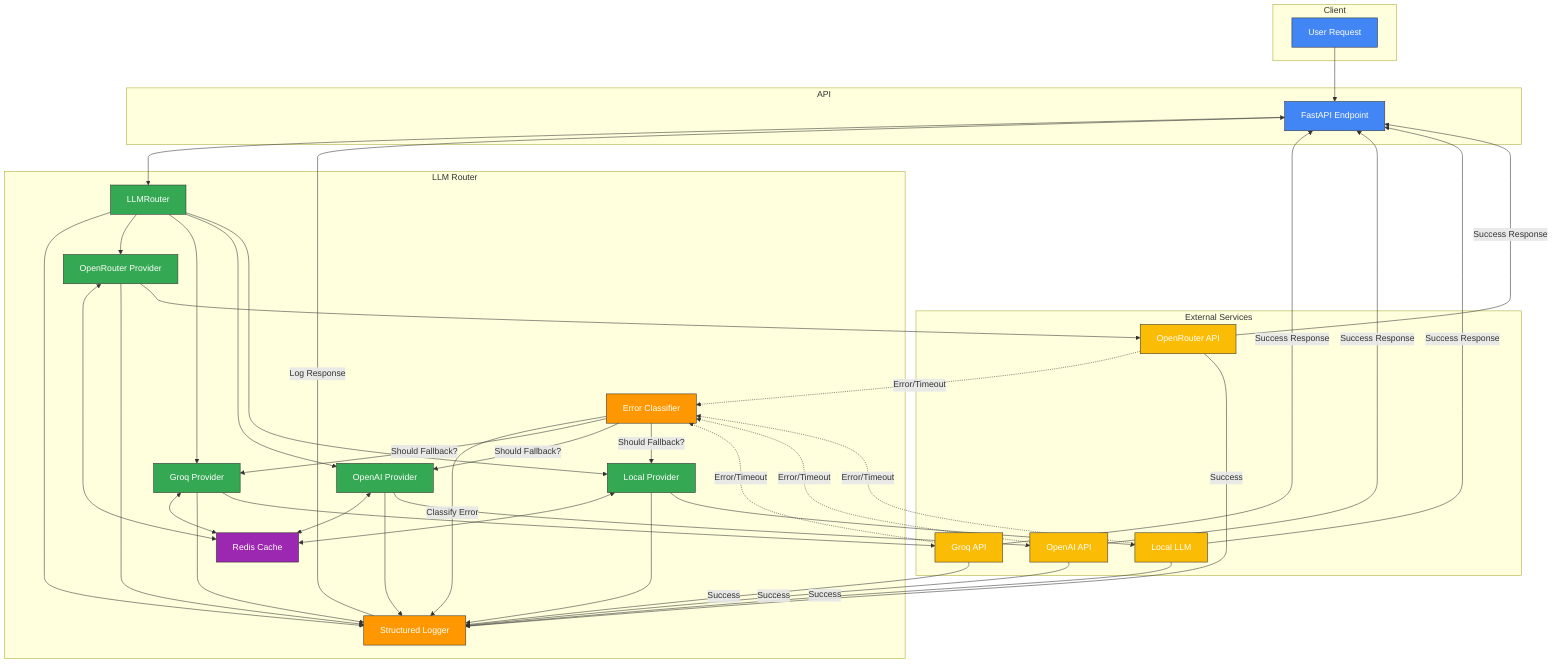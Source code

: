 flowchart TD
    subgraph Client
        A[User Request]
    end
    
    subgraph API
        B[FastAPI Endpoint]
    end
    
    subgraph "LLM Router"
        C[LLMRouter]
        D1[OpenRouter Provider]
        D2[Groq Provider]
        D3[OpenAI Provider]
        D4[Local Provider]
        E[Redis Cache]
        L[Structured Logger]
        EC[Error Classifier]
    end
    
    subgraph "External Services"
        F1[OpenRouter API]
        F2[Groq API]
        F3[OpenAI API]
        F4[Local LLM]
    end
    
    A --> B
    B --> C
    
    C --> L
    C --> D1
    C --> D2
    C --> D3
    C --> D4
    
    D1 <--> E
    D2 <--> E
    D3 <--> E
    D4 <--> E
    
    D1 --> L
    D2 --> L
    D3 --> L
    D4 --> L
    
    D1 --> F1
    D2 --> F2
    D3 --> F3
    D4 --> F4
    
    F1 -.-> |Error/Timeout| EC
    F2 -.-> |Error/Timeout| EC
    F3 -.-> |Error/Timeout| EC
    F4 -.-> |Error/Timeout| EC
    
    EC --> |Classify Error| L
    EC --> |Should Fallback?| D2
    EC --> |Should Fallback?| D3
    EC --> |Should Fallback?| D4
    
    F1 --> |Success| L
    F2 --> |Success| L
    F3 --> |Success| L
    F4 --> |Success| L
    
    L --> |Log Response| B
    
    F1 --> |Success Response| B
    F2 --> |Success Response| B
    F3 --> |Success Response| B
    F4 --> |Success Response| B
    
    classDef primary fill:#4285F4,stroke:#333,stroke-width:1px,color:white;
    classDef secondary fill:#34A853,stroke:#333,stroke-width:1px,color:white;
    classDef tertiary fill:#FBBC05,stroke:#333,stroke-width:1px,color:white;
    classDef quaternary fill:#EA4335,stroke:#333,stroke-width:1px,color:white;
    classDef cache fill:#9C27B0,stroke:#333,stroke-width:1px,color:white;
    classDef logging fill:#FF9800,stroke:#333,stroke-width:1px,color:white;
    
    class A,B primary;
    class C,D1,D2,D3,D4 secondary;
    class F1,F2,F3,F4 tertiary;
    class E cache;
    class L,EC logging;
